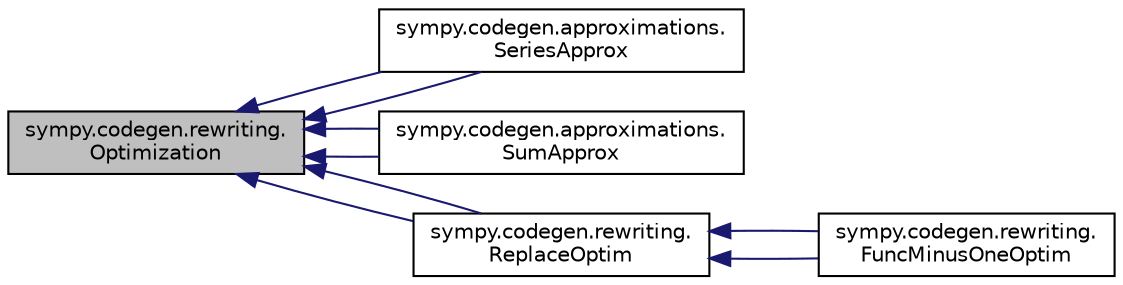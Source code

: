 digraph "sympy.codegen.rewriting.Optimization"
{
 // LATEX_PDF_SIZE
  edge [fontname="Helvetica",fontsize="10",labelfontname="Helvetica",labelfontsize="10"];
  node [fontname="Helvetica",fontsize="10",shape=record];
  rankdir="LR";
  Node1 [label="sympy.codegen.rewriting.\lOptimization",height=0.2,width=0.4,color="black", fillcolor="grey75", style="filled", fontcolor="black",tooltip=" "];
  Node1 -> Node2 [dir="back",color="midnightblue",fontsize="10",style="solid",fontname="Helvetica"];
  Node2 [label="sympy.codegen.approximations.\lSeriesApprox",height=0.2,width=0.4,color="black", fillcolor="white", style="filled",URL="$classsympy_1_1codegen_1_1approximations_1_1SeriesApprox.html",tooltip=" "];
  Node1 -> Node2 [dir="back",color="midnightblue",fontsize="10",style="solid",fontname="Helvetica"];
  Node1 -> Node3 [dir="back",color="midnightblue",fontsize="10",style="solid",fontname="Helvetica"];
  Node3 [label="sympy.codegen.approximations.\lSumApprox",height=0.2,width=0.4,color="black", fillcolor="white", style="filled",URL="$classsympy_1_1codegen_1_1approximations_1_1SumApprox.html",tooltip=" "];
  Node1 -> Node3 [dir="back",color="midnightblue",fontsize="10",style="solid",fontname="Helvetica"];
  Node1 -> Node4 [dir="back",color="midnightblue",fontsize="10",style="solid",fontname="Helvetica"];
  Node4 [label="sympy.codegen.rewriting.\lReplaceOptim",height=0.2,width=0.4,color="black", fillcolor="white", style="filled",URL="$classsympy_1_1codegen_1_1rewriting_1_1ReplaceOptim.html",tooltip=" "];
  Node4 -> Node5 [dir="back",color="midnightblue",fontsize="10",style="solid",fontname="Helvetica"];
  Node5 [label="sympy.codegen.rewriting.\lFuncMinusOneOptim",height=0.2,width=0.4,color="black", fillcolor="white", style="filled",URL="$classsympy_1_1codegen_1_1rewriting_1_1FuncMinusOneOptim.html",tooltip=" "];
  Node4 -> Node5 [dir="back",color="midnightblue",fontsize="10",style="solid",fontname="Helvetica"];
  Node1 -> Node4 [dir="back",color="midnightblue",fontsize="10",style="solid",fontname="Helvetica"];
}
